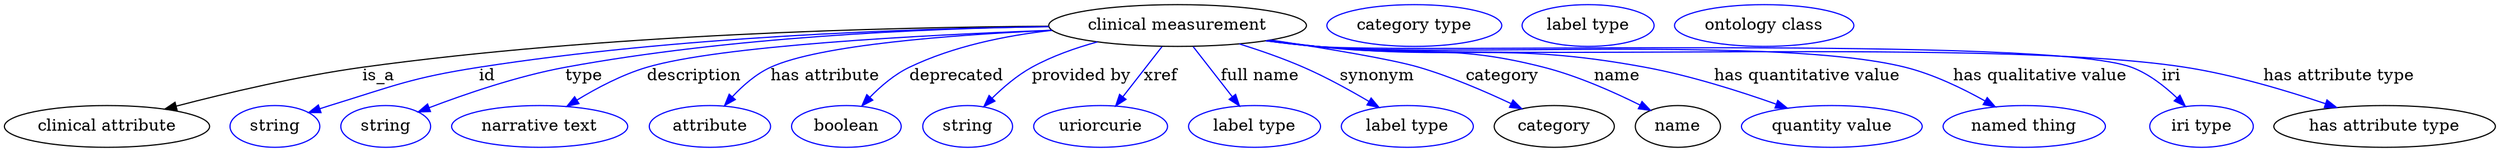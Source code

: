 digraph {
	graph [bb="0,0,2133.6,123"];
	node [label="\N"];
	"clinical measurement"	[height=0.5,
		label="clinical measurement",
		pos="1003.7,105",
		width=3.0692];
	"clinical attribute"	[height=0.5,
		pos="87.742,18",
		width=2.4373];
	"clinical measurement" -> "clinical attribute"	[label=is_a,
		lp="325.74,61.5",
		pos="e,138.01,32.782 893.25,104.15 756.21,103.02 515.72,96.721 311.74,69 255.58,61.368 192.67,46.78 147.86,35.323"];
	id	[color=blue,
		height=0.5,
		label=string,
		pos="231.74,18",
		width=1.0652];
	"clinical measurement" -> id	[color=blue,
		label=id,
		lp="413.74,61.5",
		pos="e,260.97,29.732 893.29,103.97 772.94,102.44 575.06,95.54 406.74,69 359.02,61.475 305.87,45.101 270.81,33.134",
		style=solid];
	type	[color=blue,
		height=0.5,
		label=string,
		pos="326.74,18",
		width=1.0652];
	"clinical measurement" -> type	[color=blue,
		label=type,
		lp="495.74,61.5",
		pos="e,354.64,30.564 893.14,104.21 786.43,102.63 620.76,95.479 479.74,69 439.22,61.392 394.59,45.947 364.04,34.224",
		style=solid];
	description	[color=blue,
		height=0.5,
		label="narrative text",
		pos="458.74,18",
		width=2.0943];
	"clinical measurement" -> description	[color=blue,
		label=description,
		lp="590.24,61.5",
		pos="e,481.84,35.322 895.86,100.93 782.52,96.77 612.2,87.615 549.74,69 528.9,62.787 507.49,51.324 490.68,40.94",
		style=solid];
	"has attribute"	[color=blue,
		height=0.5,
		label=attribute,
		pos="603.74,18",
		width=1.4443];
	"clinical measurement" -> "has attribute"	[color=blue,
		label="has attribute",
		lp="701.74,61.5",
		pos="e,615.98,35.962 895.92,100.96 809.57,97.106 696.24,88.423 654.74,69 642.46,63.251 631.36,53.288 622.68,43.761",
		style=solid];
	deprecated	[color=blue,
		height=0.5,
		label=boolean,
		pos="720.74,18",
		width=1.2999];
	"clinical measurement" -> deprecated	[color=blue,
		label=deprecated,
		lp="814.24,61.5",
		pos="e,733.72,35.714 910.09,95.442 857.42,89.521 797.57,80.616 773.74,69 761.18,62.876 749.59,52.727 740.47,43.167",
		style=solid];
	"provided by"	[color=blue,
		height=0.5,
		label=string,
		pos="823.74,18",
		width=1.0652];
	"clinical measurement" -> "provided by"	[color=blue,
		label="provided by",
		lp="921.24,61.5",
		pos="e,837.65,35.107 934.99,90.88 916.06,85.657 896,78.547 878.74,69 866.27,62.098 854.32,51.842 844.76,42.412",
		style=solid];
	xref	[color=blue,
		height=0.5,
		label=uriorcurie,
		pos="937.74,18",
		width=1.5887];
	"clinical measurement" -> xref	[color=blue,
		label=xref,
		lp="989.24,61.5",
		pos="e,950.63,35.597 990.39,86.799 980.78,74.426 967.68,57.555 956.95,43.738",
		style=solid];
	"full name"	[color=blue,
		height=0.5,
		label="label type",
		pos="1069.7,18",
		width=1.5707];
	"clinical measurement" -> "full name"	[color=blue,
		label="full name",
		lp="1074.2,61.5",
		pos="e,1056.9,35.597 1017.1,86.799 1026.7,74.426 1039.8,57.555 1050.5,43.738",
		style=solid];
	synonym	[color=blue,
		height=0.5,
		label="label type",
		pos="1200.7,18",
		width=1.5707];
	"clinical measurement" -> synonym	[color=blue,
		label=synonym,
		lp="1174.7,61.5",
		pos="e,1176.5,34.366 1056.7,89.14 1074.5,83.549 1094.2,76.667 1111.7,69 1130.9,60.605 1151.3,49.311 1167.8,39.582",
		style=solid];
	category	[height=0.5,
		pos="1326.7,18",
		width=1.4263];
	"clinical measurement" -> category	[color=blue,
		label=category,
		lp="1282.2,61.5",
		pos="e,1298.8,33.279 1083.5,92.524 1131.3,85.253 1187.2,75.944 1210.7,69 1238,60.954 1267.3,48.254 1289.7,37.667",
		style=solid];
	name	[height=0.5,
		pos="1432.7,18",
		width=1.011];
	"clinical measurement" -> name	[color=blue,
		label=name,
		lp="1380.7,61.5",
		pos="e,1409.3,31.839 1082.1,92.242 1095.6,90.372 1109.6,88.547 1122.7,87 1209.2,76.843 1233.4,90.624 1317.7,69 1346.7,61.569 1377.7,47.715 \
1400.2,36.472",
		style=solid];
	"has quantitative value"	[color=blue,
		height=0.5,
		label="quantity value",
		pos="1564.7,18",
		width=2.1484];
	"clinical measurement" -> "has quantitative value"	[color=blue,
		label="has quantitative value",
		lp="1543.7,61.5",
		pos="e,1526.6,33.76 1081.1,92.056 1094.9,90.174 1109.2,88.392 1122.7,87 1247.7,74.11 1281.3,91.893 1404.7,69 1443.2,61.867 1485.4,48.435 \
1516.8,37.288",
		style=solid];
	"has qualitative value"	[color=blue,
		height=0.5,
		label="named thing",
		pos="1729.7,18",
		width=1.9318];
	"clinical measurement" -> "has qualitative value"	[color=blue,
		label="has qualitative value",
		lp="1743.2,61.5",
		pos="e,1704.9,34.882 1079.8,91.911 1094,89.995 1108.8,88.24 1122.7,87 1234.6,77.046 1518.8,96.314 1627.7,69 1651.9,62.954 1676.9,50.741 \
1696.2,39.9",
		style=solid];
	iri	[color=blue,
		height=0.5,
		label="iri type",
		pos="1881.7,18",
		width=1.2277];
	"clinical measurement" -> iri	[color=blue,
		label=iri,
		lp="1855.7,61.5",
		pos="e,1867.8,35.385 1079.5,91.841 1093.8,89.919 1108.7,88.179 1122.7,87 1200.2,80.495 1749,96.387 1821.7,69 1836.4,63.462 1850.1,52.693 \
1860.7,42.564",
		style=solid];
	"has attribute type"	[height=0.5,
		pos="2038.7,18",
		width=2.6359];
	"clinical measurement" -> "has attribute type"	[color=blue,
		label="has attribute type",
		lp="1999.7,61.5",
		pos="e,1997.6,34.311 1079.5,91.823 1093.8,89.902 1108.7,88.168 1122.7,87 1287.8,73.266 1704.1,94.453 1867.7,69 1909.1,62.575 1954.4,48.997 \
1988,37.61",
		style=solid];
	"named thing_category"	[color=blue,
		height=0.5,
		label="category type",
		pos="1206.7,105",
		width=2.0762];
	attribute_name	[color=blue,
		height=0.5,
		label="label type",
		pos="1355.7,105",
		width=1.5707];
	"clinical measurement_has attribute type"	[color=blue,
		height=0.5,
		label="ontology class",
		pos="1506.7,105",
		width=2.1304];
}

